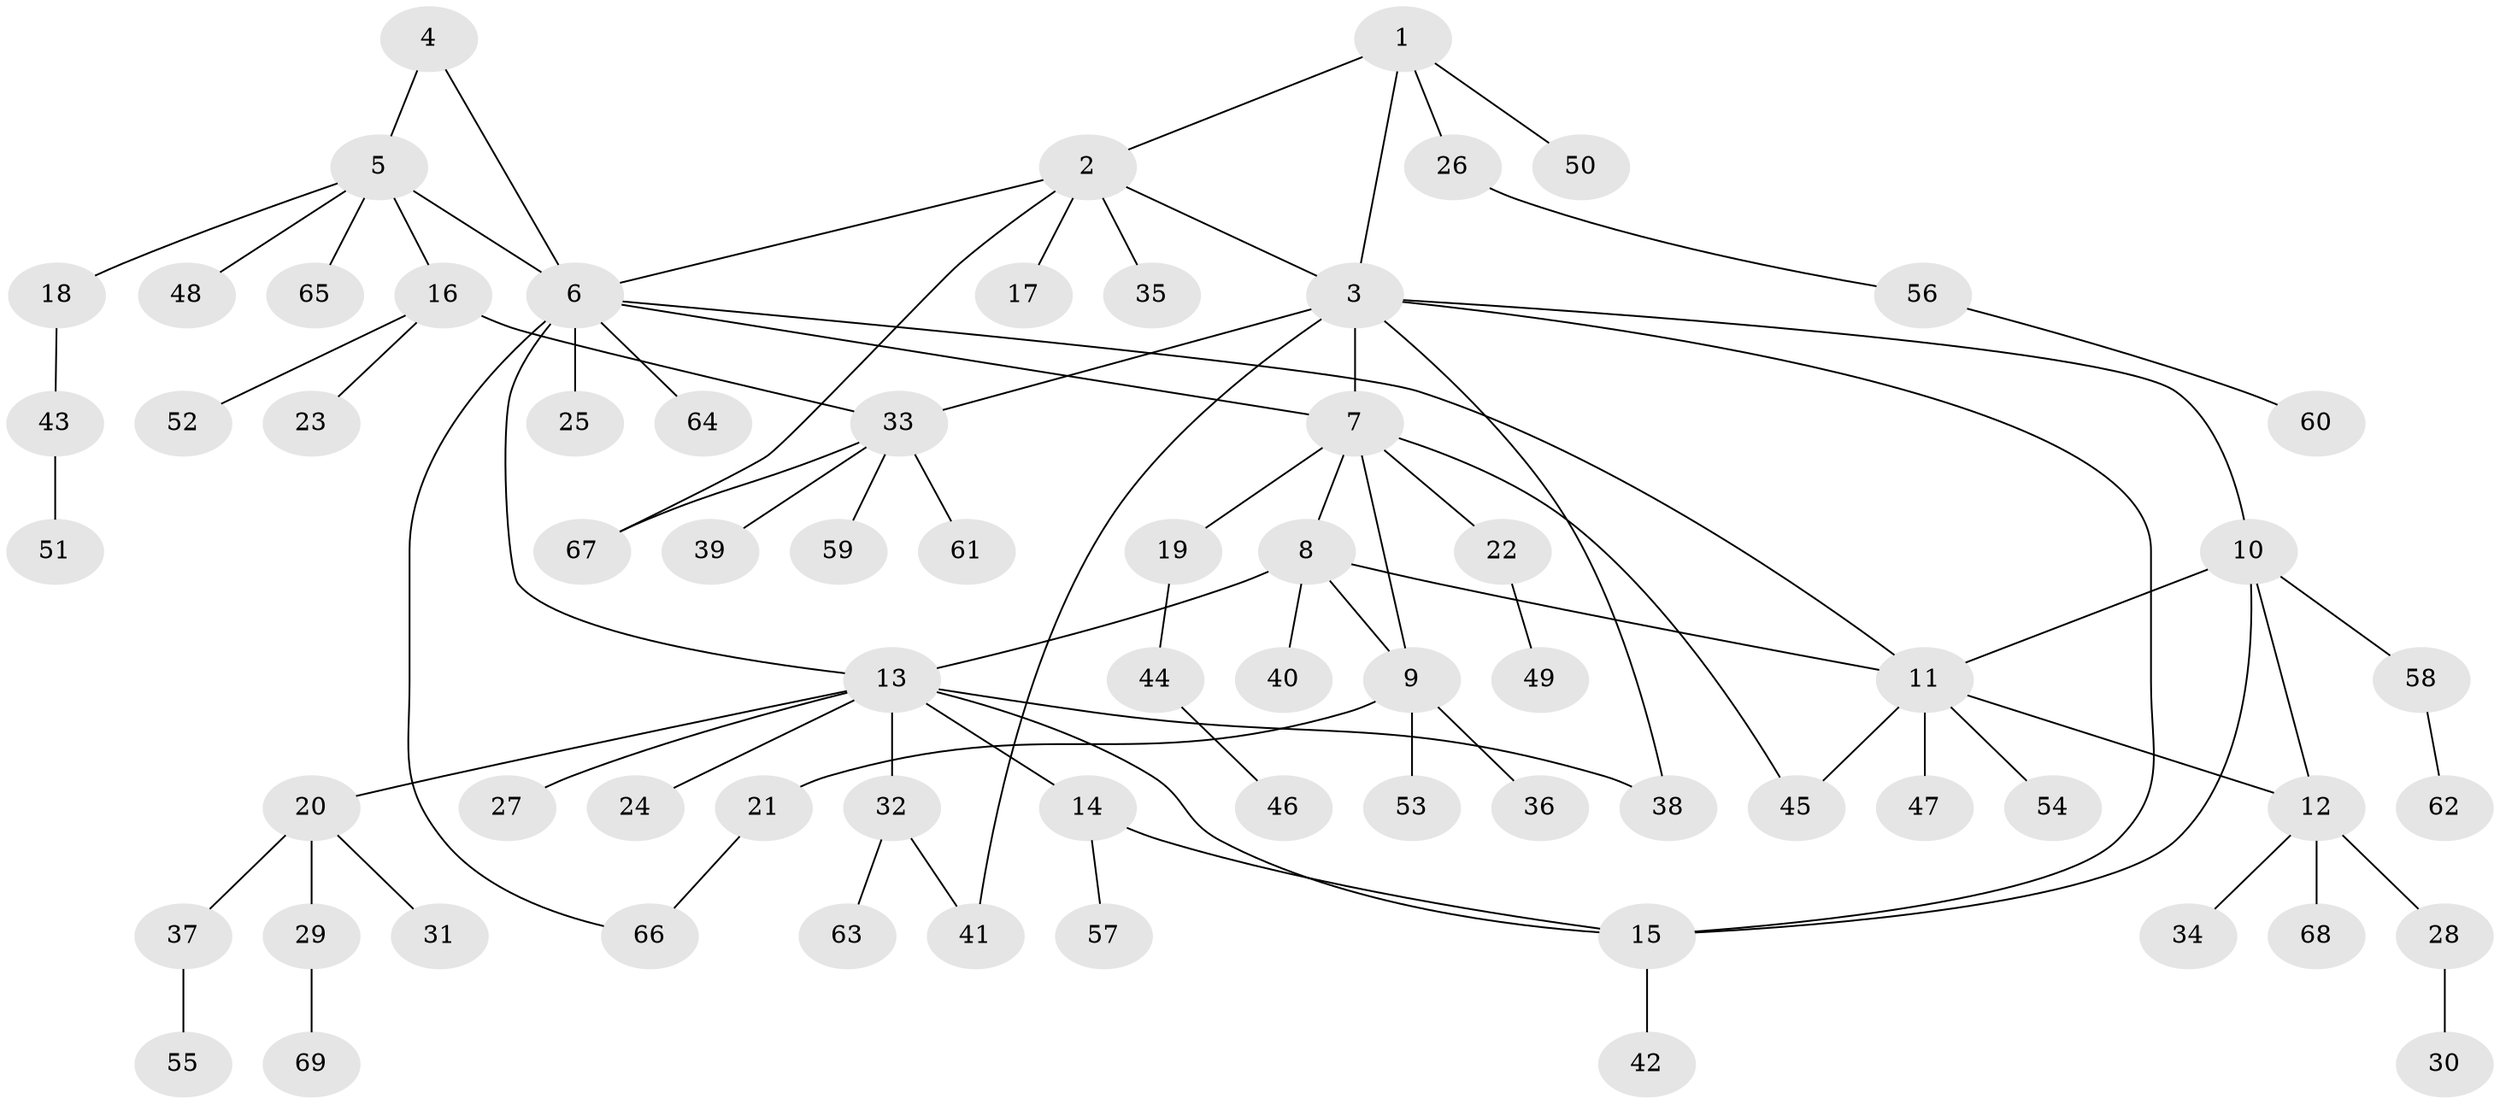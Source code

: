 // Generated by graph-tools (version 1.1) at 2025/26/03/09/25 03:26:39]
// undirected, 69 vertices, 85 edges
graph export_dot {
graph [start="1"]
  node [color=gray90,style=filled];
  1;
  2;
  3;
  4;
  5;
  6;
  7;
  8;
  9;
  10;
  11;
  12;
  13;
  14;
  15;
  16;
  17;
  18;
  19;
  20;
  21;
  22;
  23;
  24;
  25;
  26;
  27;
  28;
  29;
  30;
  31;
  32;
  33;
  34;
  35;
  36;
  37;
  38;
  39;
  40;
  41;
  42;
  43;
  44;
  45;
  46;
  47;
  48;
  49;
  50;
  51;
  52;
  53;
  54;
  55;
  56;
  57;
  58;
  59;
  60;
  61;
  62;
  63;
  64;
  65;
  66;
  67;
  68;
  69;
  1 -- 2;
  1 -- 3;
  1 -- 26;
  1 -- 50;
  2 -- 3;
  2 -- 6;
  2 -- 17;
  2 -- 35;
  2 -- 67;
  3 -- 7;
  3 -- 10;
  3 -- 15;
  3 -- 33;
  3 -- 38;
  3 -- 41;
  4 -- 5;
  4 -- 6;
  5 -- 6;
  5 -- 16;
  5 -- 18;
  5 -- 48;
  5 -- 65;
  6 -- 7;
  6 -- 11;
  6 -- 13;
  6 -- 25;
  6 -- 64;
  6 -- 66;
  7 -- 8;
  7 -- 9;
  7 -- 19;
  7 -- 22;
  7 -- 45;
  8 -- 9;
  8 -- 11;
  8 -- 13;
  8 -- 40;
  9 -- 21;
  9 -- 36;
  9 -- 53;
  10 -- 11;
  10 -- 12;
  10 -- 15;
  10 -- 58;
  11 -- 12;
  11 -- 45;
  11 -- 47;
  11 -- 54;
  12 -- 28;
  12 -- 34;
  12 -- 68;
  13 -- 14;
  13 -- 15;
  13 -- 20;
  13 -- 24;
  13 -- 27;
  13 -- 32;
  13 -- 38;
  14 -- 15;
  14 -- 57;
  15 -- 42;
  16 -- 23;
  16 -- 33;
  16 -- 52;
  18 -- 43;
  19 -- 44;
  20 -- 29;
  20 -- 31;
  20 -- 37;
  21 -- 66;
  22 -- 49;
  26 -- 56;
  28 -- 30;
  29 -- 69;
  32 -- 41;
  32 -- 63;
  33 -- 39;
  33 -- 59;
  33 -- 61;
  33 -- 67;
  37 -- 55;
  43 -- 51;
  44 -- 46;
  56 -- 60;
  58 -- 62;
}

